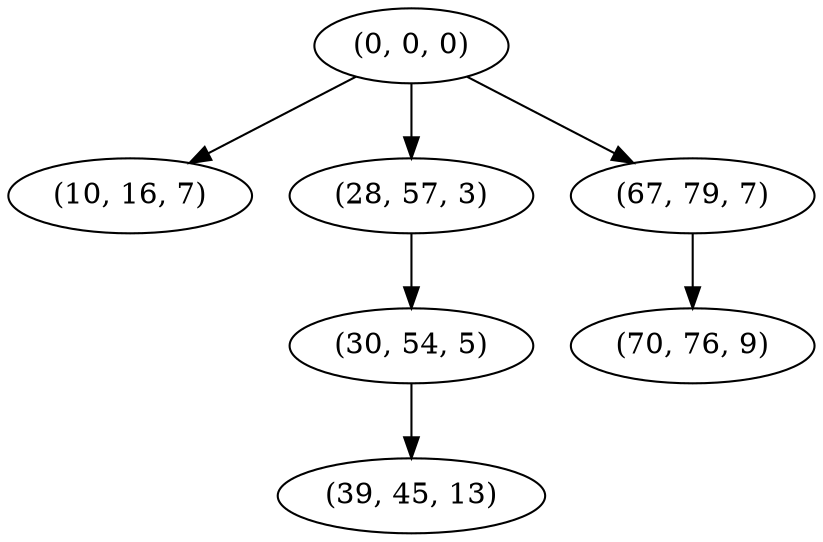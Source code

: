 digraph tree {
    "(0, 0, 0)";
    "(10, 16, 7)";
    "(28, 57, 3)";
    "(30, 54, 5)";
    "(39, 45, 13)";
    "(67, 79, 7)";
    "(70, 76, 9)";
    "(0, 0, 0)" -> "(10, 16, 7)";
    "(0, 0, 0)" -> "(28, 57, 3)";
    "(0, 0, 0)" -> "(67, 79, 7)";
    "(28, 57, 3)" -> "(30, 54, 5)";
    "(30, 54, 5)" -> "(39, 45, 13)";
    "(67, 79, 7)" -> "(70, 76, 9)";
}
